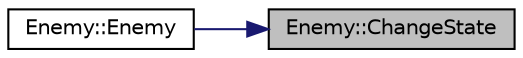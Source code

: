 digraph "Enemy::ChangeState"
{
 // LATEX_PDF_SIZE
  edge [fontname="Helvetica",fontsize="10",labelfontname="Helvetica",labelfontsize="10"];
  node [fontname="Helvetica",fontsize="10",shape=record];
  rankdir="RL";
  Node1 [label="Enemy::ChangeState",height=0.2,width=0.4,color="black", fillcolor="grey75", style="filled", fontcolor="black",tooltip="a function that changes the enemy state to the state provided to the function provided as a parameter"];
  Node1 -> Node2 [dir="back",color="midnightblue",fontsize="10",style="solid",fontname="Helvetica"];
  Node2 [label="Enemy::Enemy",height=0.2,width=0.4,color="black", fillcolor="white", style="filled",URL="$class_enemy.html#a7e3a18ed35fac4b01a237b4da35c7710",tooltip="Enemy constructor that takes various parameters."];
}
